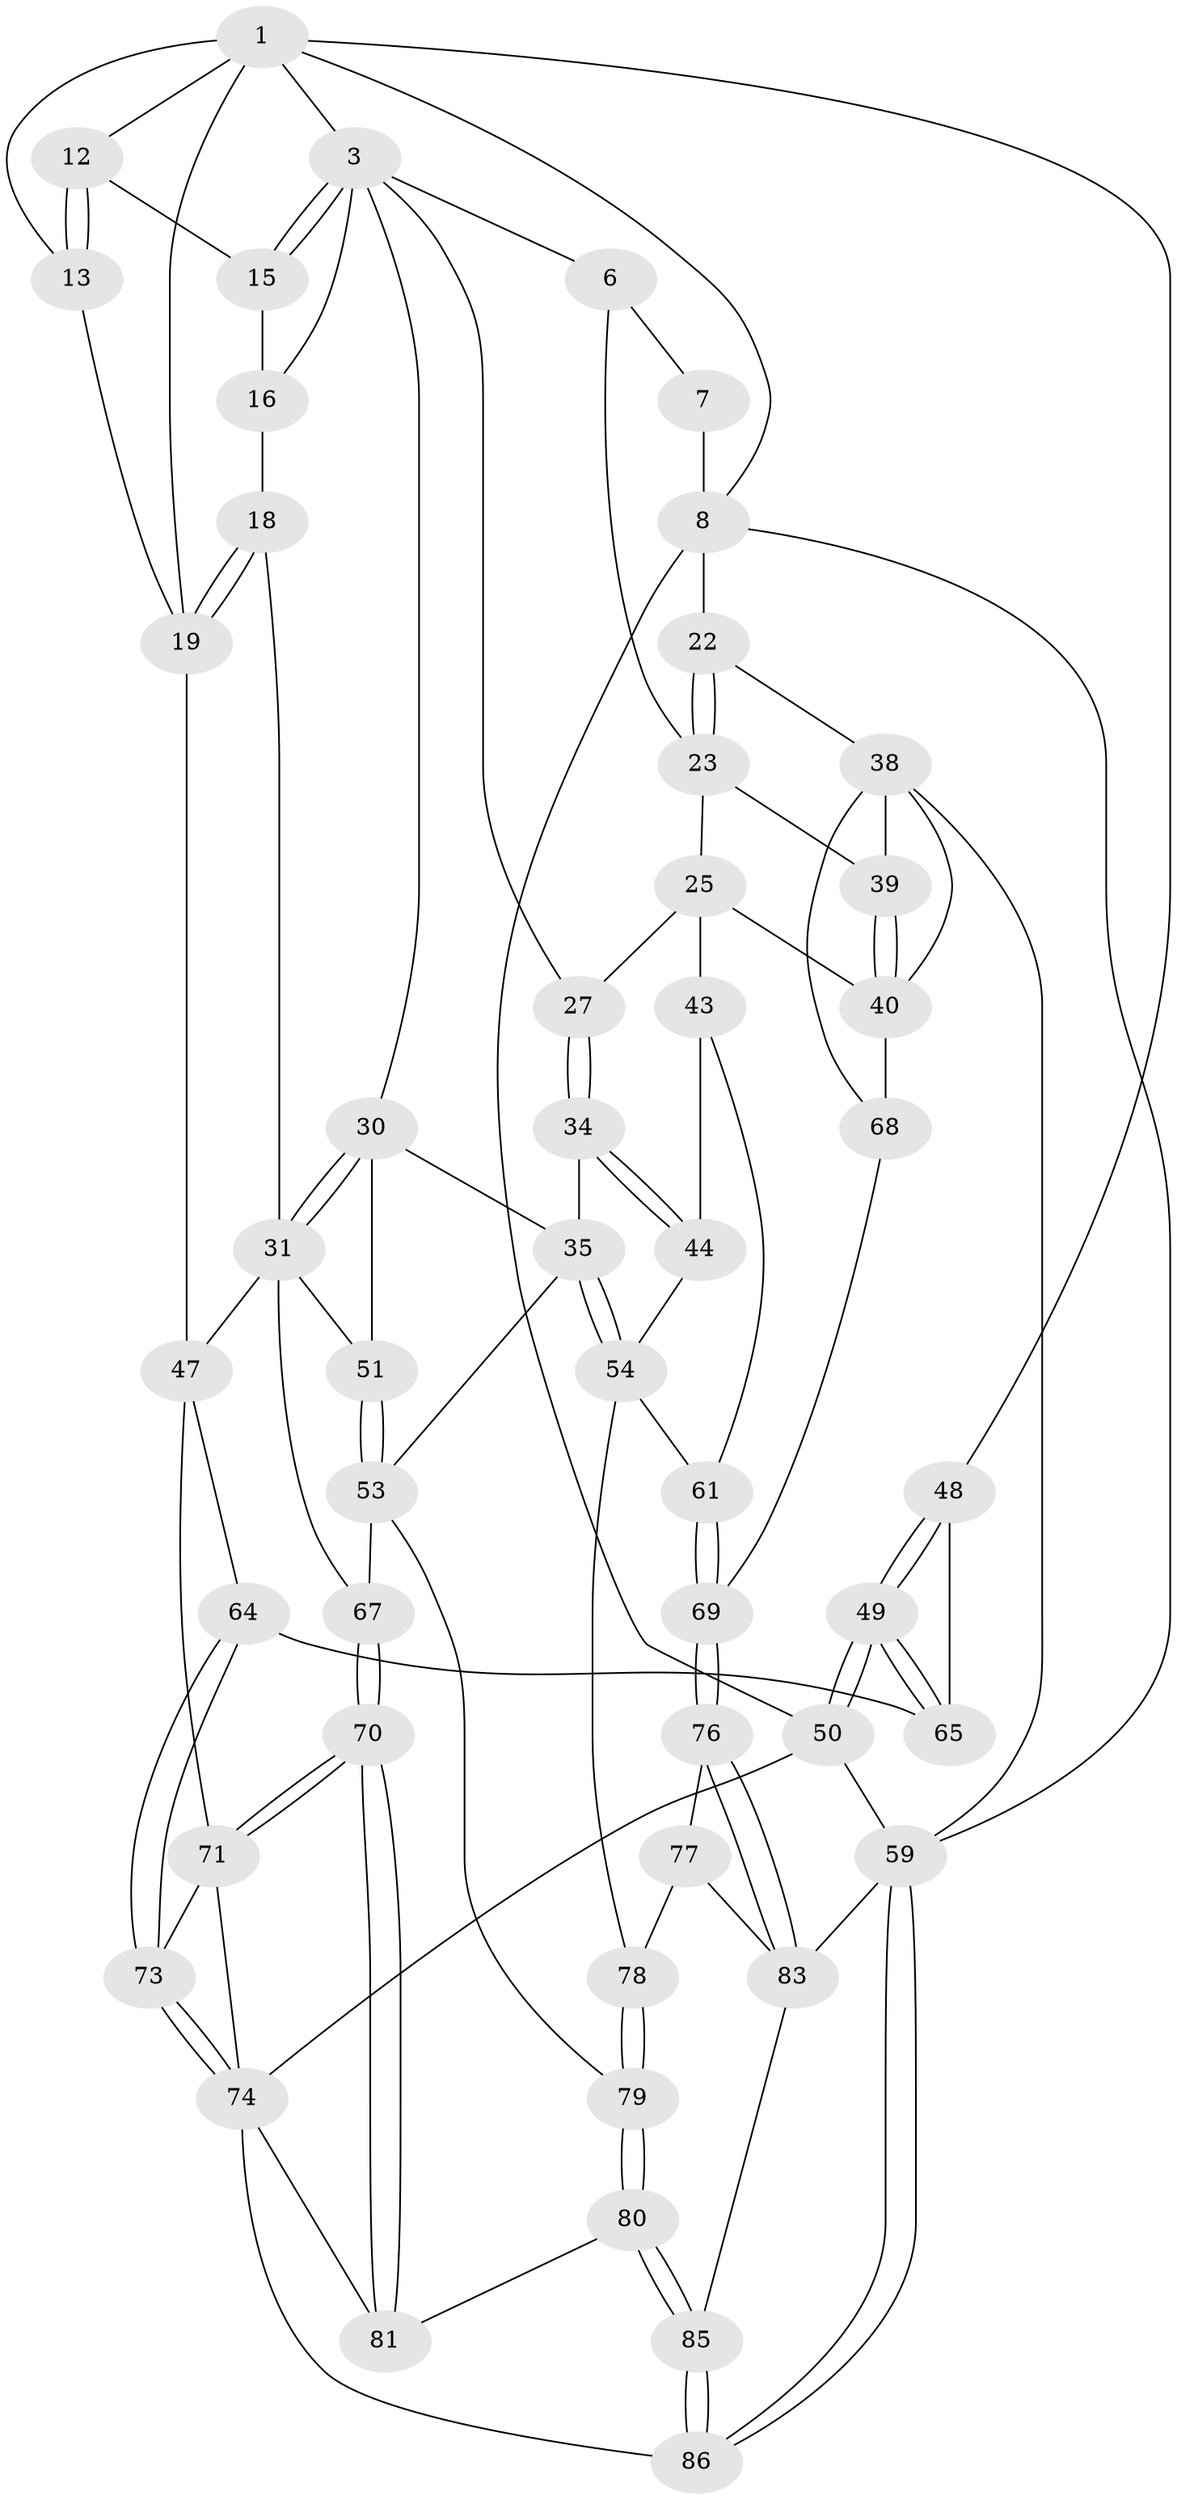 // original degree distribution, {3: 0.03488372093023256, 4: 0.2558139534883721, 6: 0.2558139534883721, 5: 0.45348837209302323}
// Generated by graph-tools (version 1.1) at 2025/21/03/04/25 18:21:39]
// undirected, 51 vertices, 116 edges
graph export_dot {
graph [start="1"]
  node [color=gray90,style=filled];
  1 [pos="+0.34582207799626913+0.036782106101954606",super="+2+9"];
  3 [pos="+0.4835125302696273+0.1897182279683454",super="+4"];
  6 [pos="+0.6598106354089945+0.12780425758805095"];
  7 [pos="+0.7231255511493399+0"];
  8 [pos="+0.3218256720764219+0",super="+11"];
  12 [pos="+0.13661523479286353+0.16918900502108647"];
  13 [pos="+0.005727221077670608+0.14151728472942163"];
  15 [pos="+0.24391885059638932+0.214112296430406"];
  16 [pos="+0.2629057071106721+0.28743454138774516",super="+17"];
  18 [pos="+0.25468521670315175+0.4155914108986548"];
  19 [pos="+0.071549832825362+0.2634080819808844",super="+28"];
  22 [pos="+1+0.24963223219486028"];
  23 [pos="+0.9071171685179827+0.23862791067553488",super="+24"];
  25 [pos="+0.8206936238892291+0.4101453365806318",super="+26+42"];
  27 [pos="+0.6445488562647201+0.3249559076264304"];
  30 [pos="+0.40927244412434843+0.4390817368310435",super="+37"];
  31 [pos="+0.36119743775854257+0.46315459551948934",super="+32"];
  34 [pos="+0.5814192787692586+0.5037745033863252"];
  35 [pos="+0.5634066406850604+0.5119902382435995",super="+36"];
  38 [pos="+1+0.33627457216733625",super="+57"];
  39 [pos="+0.9210198221971749+0.4582170170612359"];
  40 [pos="+0.8918930293723323+0.5515920739314879",super="+41"];
  43 [pos="+0.7419750782418055+0.5360704130707022",super="+45"];
  44 [pos="+0.6049041544602066+0.5250860624338196"];
  47 [pos="+0.1840770846226542+0.5255740883495528",super="+63"];
  48 [pos="+0+0.5235190282105755",super="+62"];
  49 [pos="+0+0.6393537869715648"];
  50 [pos="+0+1"];
  51 [pos="+0.4620182338548687+0.5821571895103652"];
  53 [pos="+0.4519635259990215+0.6417450407484477",super="+66"];
  54 [pos="+0.5422427585125303+0.6811699946165416",super="+56+55"];
  59 [pos="+1+1",super="+60"];
  61 [pos="+0.7284372812980713+0.630453452919246"];
  64 [pos="+0.07174604930005883+0.6635247638327414"];
  65 [pos="+0.02942176389263484+0.638655008519524"];
  67 [pos="+0.3458392525793531+0.6364110176074208"];
  68 [pos="+0.8121573972959067+0.7209247907416201"];
  69 [pos="+0.7521414092114327+0.727991169121652"];
  70 [pos="+0.3050629802899054+0.7119485093003347"];
  71 [pos="+0.1771304722403794+0.6609977359981676",super="+72"];
  73 [pos="+0.07295899322012424+0.6660779420945211"];
  74 [pos="+0+1",super="+82+75"];
  76 [pos="+0.7336199408067314+0.7559084837186167"];
  77 [pos="+0.577348003230613+0.7530888873278829"];
  78 [pos="+0.5394095561928136+0.7212926217347199"];
  79 [pos="+0.44151891875468413+0.8026489484764396"];
  80 [pos="+0.3996927645177749+0.8540146032582853"];
  81 [pos="+0.29120100370066554+0.7856219568040489"];
  83 [pos="+0.7481127610715518+0.8628423109560525",super="+84"];
  85 [pos="+0.4828473016853819+1"];
  86 [pos="+0.4721555089337081+1"];
  1 -- 3;
  1 -- 12;
  1 -- 48;
  1 -- 19;
  1 -- 8;
  1 -- 13;
  3 -- 15;
  3 -- 15;
  3 -- 16;
  3 -- 6;
  3 -- 27;
  3 -- 30;
  6 -- 7;
  6 -- 23;
  7 -- 8 [weight=2];
  8 -- 50;
  8 -- 22;
  8 -- 59;
  12 -- 13;
  12 -- 13;
  12 -- 15;
  13 -- 19;
  15 -- 16;
  16 -- 18;
  18 -- 19;
  18 -- 19;
  18 -- 31;
  19 -- 47;
  22 -- 23;
  22 -- 23;
  22 -- 38;
  23 -- 25;
  23 -- 39;
  25 -- 27;
  25 -- 43 [weight=2];
  25 -- 40;
  27 -- 34;
  27 -- 34;
  30 -- 31;
  30 -- 31;
  30 -- 51;
  30 -- 35;
  31 -- 51;
  31 -- 67;
  31 -- 47;
  34 -- 35;
  34 -- 44;
  34 -- 44;
  35 -- 54 [weight=2];
  35 -- 54;
  35 -- 53;
  38 -- 39;
  38 -- 40;
  38 -- 59;
  38 -- 68;
  39 -- 40;
  39 -- 40;
  40 -- 68;
  43 -- 44;
  43 -- 61;
  44 -- 54;
  47 -- 64;
  47 -- 71;
  48 -- 49;
  48 -- 49;
  48 -- 65;
  49 -- 50;
  49 -- 50;
  49 -- 65;
  49 -- 65;
  50 -- 59;
  50 -- 74;
  51 -- 53;
  51 -- 53;
  53 -- 67;
  53 -- 79;
  54 -- 61;
  54 -- 78;
  59 -- 86;
  59 -- 86;
  59 -- 83;
  61 -- 69;
  61 -- 69;
  64 -- 65;
  64 -- 73;
  64 -- 73;
  67 -- 70;
  67 -- 70;
  68 -- 69;
  69 -- 76;
  69 -- 76;
  70 -- 71;
  70 -- 71;
  70 -- 81;
  70 -- 81;
  71 -- 73;
  71 -- 74;
  73 -- 74;
  73 -- 74;
  74 -- 81;
  74 -- 86;
  76 -- 77;
  76 -- 83;
  76 -- 83;
  77 -- 78;
  77 -- 83;
  78 -- 79;
  78 -- 79;
  79 -- 80;
  79 -- 80;
  80 -- 81;
  80 -- 85;
  80 -- 85;
  83 -- 85;
  85 -- 86;
  85 -- 86;
}
